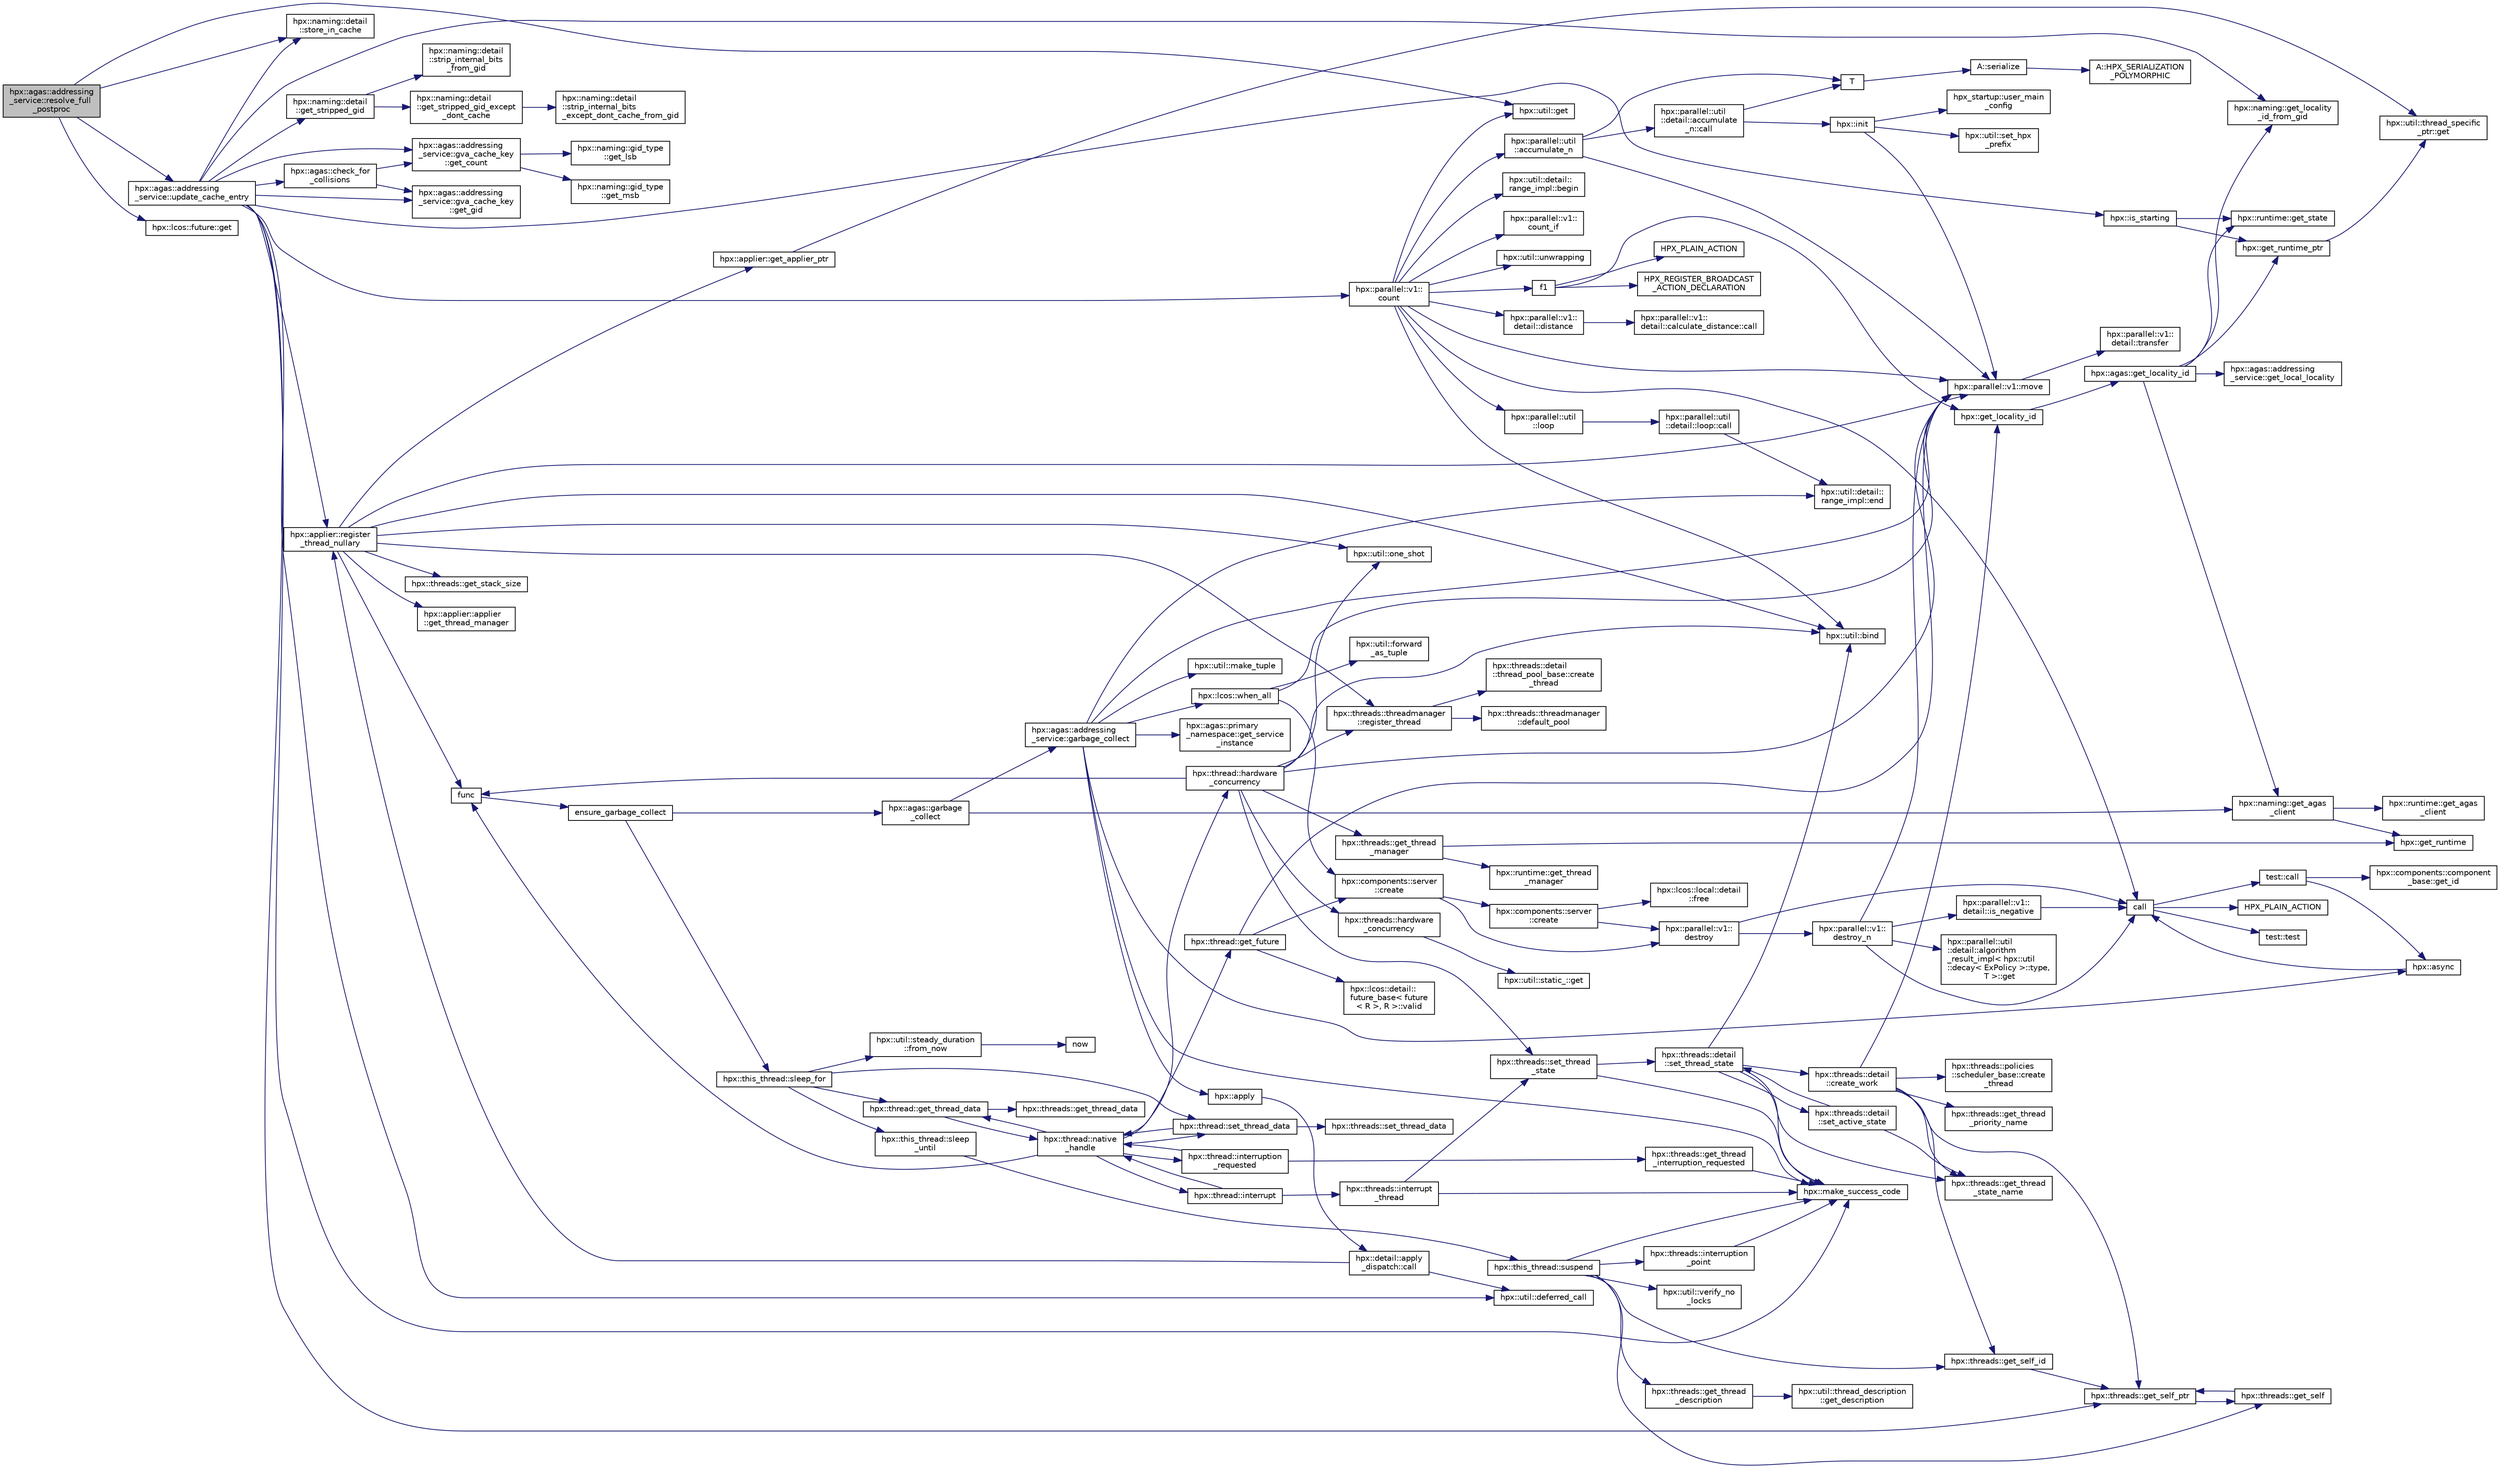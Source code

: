 digraph "hpx::agas::addressing_service::resolve_full_postproc"
{
  edge [fontname="Helvetica",fontsize="10",labelfontname="Helvetica",labelfontsize="10"];
  node [fontname="Helvetica",fontsize="10",shape=record];
  rankdir="LR";
  Node6642 [label="hpx::agas::addressing\l_service::resolve_full\l_postproc",height=0.2,width=0.4,color="black", fillcolor="grey75", style="filled", fontcolor="black"];
  Node6642 -> Node6643 [color="midnightblue",fontsize="10",style="solid",fontname="Helvetica"];
  Node6643 [label="hpx::util::get",height=0.2,width=0.4,color="black", fillcolor="white", style="filled",URL="$df/dad/namespacehpx_1_1util.html#a5cbd3c41f03f4d4acaedaa4777e3cc02"];
  Node6642 -> Node6644 [color="midnightblue",fontsize="10",style="solid",fontname="Helvetica"];
  Node6644 [label="hpx::lcos::future::get",height=0.2,width=0.4,color="black", fillcolor="white", style="filled",URL="$d0/d33/classhpx_1_1lcos_1_1future.html#a8c28269486d5620ac48af349f17bb41c"];
  Node6642 -> Node6645 [color="midnightblue",fontsize="10",style="solid",fontname="Helvetica"];
  Node6645 [label="hpx::naming::detail\l::store_in_cache",height=0.2,width=0.4,color="black", fillcolor="white", style="filled",URL="$d5/d18/namespacehpx_1_1naming_1_1detail.html#a58e1ddcbd72ed4042377e11f32abf3fa"];
  Node6642 -> Node6646 [color="midnightblue",fontsize="10",style="solid",fontname="Helvetica"];
  Node6646 [label="hpx::agas::addressing\l_service::update_cache_entry",height=0.2,width=0.4,color="black", fillcolor="white", style="filled",URL="$db/d58/structhpx_1_1agas_1_1addressing__service.html#ab49f7530592fc5c804c94720b8ffd61d"];
  Node6646 -> Node6647 [color="midnightblue",fontsize="10",style="solid",fontname="Helvetica"];
  Node6647 [label="hpx::make_success_code",height=0.2,width=0.4,color="black", fillcolor="white", style="filled",URL="$d8/d83/namespacehpx.html#a0e8512a8f49e2a6c8185061181419d8f",tooltip="Returns error_code(hpx::success, \"success\", mode). "];
  Node6646 -> Node6645 [color="midnightblue",fontsize="10",style="solid",fontname="Helvetica"];
  Node6646 -> Node6648 [color="midnightblue",fontsize="10",style="solid",fontname="Helvetica"];
  Node6648 [label="hpx::naming::detail\l::get_stripped_gid",height=0.2,width=0.4,color="black", fillcolor="white", style="filled",URL="$d5/d18/namespacehpx_1_1naming_1_1detail.html#ad3a849cb7ebd5dccf9aefadccc21dd89"];
  Node6648 -> Node6649 [color="midnightblue",fontsize="10",style="solid",fontname="Helvetica"];
  Node6649 [label="hpx::naming::detail\l::strip_internal_bits\l_from_gid",height=0.2,width=0.4,color="black", fillcolor="white", style="filled",URL="$d5/d18/namespacehpx_1_1naming_1_1detail.html#a95cca4d4bc82a9da3e804b225b03dfaf"];
  Node6648 -> Node6650 [color="midnightblue",fontsize="10",style="solid",fontname="Helvetica"];
  Node6650 [label="hpx::naming::detail\l::get_stripped_gid_except\l_dont_cache",height=0.2,width=0.4,color="black", fillcolor="white", style="filled",URL="$d5/d18/namespacehpx_1_1naming_1_1detail.html#a1ab848588112d0f7fac377a15692c9cc"];
  Node6650 -> Node6651 [color="midnightblue",fontsize="10",style="solid",fontname="Helvetica"];
  Node6651 [label="hpx::naming::detail\l::strip_internal_bits\l_except_dont_cache_from_gid",height=0.2,width=0.4,color="black", fillcolor="white", style="filled",URL="$d5/d18/namespacehpx_1_1naming_1_1detail.html#aabeb51a92376c6bfb9cf31bf9ff0c4cc"];
  Node6646 -> Node6652 [color="midnightblue",fontsize="10",style="solid",fontname="Helvetica"];
  Node6652 [label="hpx::naming::get_locality\l_id_from_gid",height=0.2,width=0.4,color="black", fillcolor="white", style="filled",URL="$d4/dc9/namespacehpx_1_1naming.html#a7fd43037784560bd04fda9b49e33529f"];
  Node6646 -> Node6653 [color="midnightblue",fontsize="10",style="solid",fontname="Helvetica"];
  Node6653 [label="hpx::threads::get_self_ptr",height=0.2,width=0.4,color="black", fillcolor="white", style="filled",URL="$d7/d28/namespacehpx_1_1threads.html#a22877ae347ad884cde3a51397dad6c53"];
  Node6653 -> Node6654 [color="midnightblue",fontsize="10",style="solid",fontname="Helvetica"];
  Node6654 [label="hpx::threads::get_self",height=0.2,width=0.4,color="black", fillcolor="white", style="filled",URL="$d7/d28/namespacehpx_1_1threads.html#a07daf4d6d29233f20d66d41ab7b5b8e8"];
  Node6654 -> Node6653 [color="midnightblue",fontsize="10",style="solid",fontname="Helvetica"];
  Node6646 -> Node6655 [color="midnightblue",fontsize="10",style="solid",fontname="Helvetica"];
  Node6655 [label="hpx::is_starting",height=0.2,width=0.4,color="black", fillcolor="white", style="filled",URL="$d8/d83/namespacehpx.html#ab3ff61647293cfe9b7c3060fee8445a5",tooltip="Test whether the runtime system is currently being started. "];
  Node6655 -> Node6656 [color="midnightblue",fontsize="10",style="solid",fontname="Helvetica"];
  Node6656 [label="hpx::get_runtime_ptr",height=0.2,width=0.4,color="black", fillcolor="white", style="filled",URL="$d8/d83/namespacehpx.html#af29daf2bb3e01b4d6495a1742b6cce64"];
  Node6656 -> Node6657 [color="midnightblue",fontsize="10",style="solid",fontname="Helvetica"];
  Node6657 [label="hpx::util::thread_specific\l_ptr::get",height=0.2,width=0.4,color="black", fillcolor="white", style="filled",URL="$d4/d4c/structhpx_1_1util_1_1thread__specific__ptr.html#a3b27d8520710478aa41d1f74206bdba9"];
  Node6655 -> Node6658 [color="midnightblue",fontsize="10",style="solid",fontname="Helvetica"];
  Node6658 [label="hpx::runtime::get_state",height=0.2,width=0.4,color="black", fillcolor="white", style="filled",URL="$d0/d7b/classhpx_1_1runtime.html#ab405f80e060dac95d624520f38b0524c"];
  Node6646 -> Node6659 [color="midnightblue",fontsize="10",style="solid",fontname="Helvetica"];
  Node6659 [label="hpx::applier::register\l_thread_nullary",height=0.2,width=0.4,color="black", fillcolor="white", style="filled",URL="$d8/dcb/namespacehpx_1_1applier.html#a401cd1145927e58d74d1eb52aaccd936"];
  Node6659 -> Node6660 [color="midnightblue",fontsize="10",style="solid",fontname="Helvetica"];
  Node6660 [label="hpx::applier::get_applier_ptr",height=0.2,width=0.4,color="black", fillcolor="white", style="filled",URL="$d8/dcb/namespacehpx_1_1applier.html#a617483cf2b77ad3a0aa428ade7b35299"];
  Node6660 -> Node6657 [color="midnightblue",fontsize="10",style="solid",fontname="Helvetica"];
  Node6659 -> Node6661 [color="midnightblue",fontsize="10",style="solid",fontname="Helvetica"];
  Node6661 [label="func",height=0.2,width=0.4,color="black", fillcolor="white", style="filled",URL="$d8/dfd/id__type__ref__counting__1032_8cpp.html#ab811b86ea5107ffb3351fcaa29d2c652"];
  Node6661 -> Node6662 [color="midnightblue",fontsize="10",style="solid",fontname="Helvetica"];
  Node6662 [label="ensure_garbage_collect",height=0.2,width=0.4,color="black", fillcolor="white", style="filled",URL="$d8/dfd/id__type__ref__counting__1032_8cpp.html#a5264b94bf7c262ac0e521fb290d476d5"];
  Node6662 -> Node6663 [color="midnightblue",fontsize="10",style="solid",fontname="Helvetica"];
  Node6663 [label="hpx::this_thread::sleep_for",height=0.2,width=0.4,color="black", fillcolor="white", style="filled",URL="$d9/d52/namespacehpx_1_1this__thread.html#afc042a5a5fa52eef2d1d177a343435cf"];
  Node6663 -> Node6664 [color="midnightblue",fontsize="10",style="solid",fontname="Helvetica"];
  Node6664 [label="hpx::this_thread::sleep\l_until",height=0.2,width=0.4,color="black", fillcolor="white", style="filled",URL="$d9/d52/namespacehpx_1_1this__thread.html#ae12a853980115b23ff0ab8ca06622658"];
  Node6664 -> Node6665 [color="midnightblue",fontsize="10",style="solid",fontname="Helvetica"];
  Node6665 [label="hpx::this_thread::suspend",height=0.2,width=0.4,color="black", fillcolor="white", style="filled",URL="$d9/d52/namespacehpx_1_1this__thread.html#aca220026fb3014c0881d129fe31c0073"];
  Node6665 -> Node6654 [color="midnightblue",fontsize="10",style="solid",fontname="Helvetica"];
  Node6665 -> Node6666 [color="midnightblue",fontsize="10",style="solid",fontname="Helvetica"];
  Node6666 [label="hpx::threads::get_self_id",height=0.2,width=0.4,color="black", fillcolor="white", style="filled",URL="$d7/d28/namespacehpx_1_1threads.html#afafe0f900b9fac3d4ed3c747625c1cfe"];
  Node6666 -> Node6653 [color="midnightblue",fontsize="10",style="solid",fontname="Helvetica"];
  Node6665 -> Node6667 [color="midnightblue",fontsize="10",style="solid",fontname="Helvetica"];
  Node6667 [label="hpx::threads::interruption\l_point",height=0.2,width=0.4,color="black", fillcolor="white", style="filled",URL="$d7/d28/namespacehpx_1_1threads.html#ada6ec56a12b050707311d8c628089059"];
  Node6667 -> Node6647 [color="midnightblue",fontsize="10",style="solid",fontname="Helvetica"];
  Node6665 -> Node6668 [color="midnightblue",fontsize="10",style="solid",fontname="Helvetica"];
  Node6668 [label="hpx::util::verify_no\l_locks",height=0.2,width=0.4,color="black", fillcolor="white", style="filled",URL="$df/dad/namespacehpx_1_1util.html#ae0e1837ee6f09b79b26c2e788d2e9fc9"];
  Node6665 -> Node6669 [color="midnightblue",fontsize="10",style="solid",fontname="Helvetica"];
  Node6669 [label="hpx::threads::get_thread\l_description",height=0.2,width=0.4,color="black", fillcolor="white", style="filled",URL="$d7/d28/namespacehpx_1_1threads.html#a42fc18a7a680f4e8bc633a4b4c956701"];
  Node6669 -> Node6670 [color="midnightblue",fontsize="10",style="solid",fontname="Helvetica"];
  Node6670 [label="hpx::util::thread_description\l::get_description",height=0.2,width=0.4,color="black", fillcolor="white", style="filled",URL="$df/d9e/structhpx_1_1util_1_1thread__description.html#a8c834e14eca6eb228188022577f9f952"];
  Node6665 -> Node6647 [color="midnightblue",fontsize="10",style="solid",fontname="Helvetica"];
  Node6663 -> Node6671 [color="midnightblue",fontsize="10",style="solid",fontname="Helvetica"];
  Node6671 [label="hpx::util::steady_duration\l::from_now",height=0.2,width=0.4,color="black", fillcolor="white", style="filled",URL="$d9/d4f/classhpx_1_1util_1_1steady__duration.html#a0132206d767cd0f7395507b40111a153"];
  Node6671 -> Node6672 [color="midnightblue",fontsize="10",style="solid",fontname="Helvetica"];
  Node6672 [label="now",height=0.2,width=0.4,color="black", fillcolor="white", style="filled",URL="$de/db3/1d__stencil__1__omp_8cpp.html#a89e9667753dccfac455bd37a7a3a7b16"];
  Node6663 -> Node6673 [color="midnightblue",fontsize="10",style="solid",fontname="Helvetica"];
  Node6673 [label="hpx::thread::get_thread_data",height=0.2,width=0.4,color="black", fillcolor="white", style="filled",URL="$de/d9b/classhpx_1_1thread.html#a4535ef82cec3b953d2c941d20e3e3904"];
  Node6673 -> Node6674 [color="midnightblue",fontsize="10",style="solid",fontname="Helvetica"];
  Node6674 [label="hpx::threads::get_thread_data",height=0.2,width=0.4,color="black", fillcolor="white", style="filled",URL="$d7/d28/namespacehpx_1_1threads.html#a8737931ff6303807225f735b2b384ae4"];
  Node6673 -> Node6675 [color="midnightblue",fontsize="10",style="solid",fontname="Helvetica"];
  Node6675 [label="hpx::thread::native\l_handle",height=0.2,width=0.4,color="black", fillcolor="white", style="filled",URL="$de/d9b/classhpx_1_1thread.html#acf48190d264ab64c1c4ec99d0b421b5a"];
  Node6675 -> Node6676 [color="midnightblue",fontsize="10",style="solid",fontname="Helvetica"];
  Node6676 [label="hpx::thread::hardware\l_concurrency",height=0.2,width=0.4,color="black", fillcolor="white", style="filled",URL="$de/d9b/classhpx_1_1thread.html#a8e4fff210e02485ba493bc3a2a956c03"];
  Node6676 -> Node6677 [color="midnightblue",fontsize="10",style="solid",fontname="Helvetica"];
  Node6677 [label="hpx::threads::hardware\l_concurrency",height=0.2,width=0.4,color="black", fillcolor="white", style="filled",URL="$d7/d28/namespacehpx_1_1threads.html#aa8752a235478d2ad7b5ac467b63ab527"];
  Node6677 -> Node6678 [color="midnightblue",fontsize="10",style="solid",fontname="Helvetica"];
  Node6678 [label="hpx::util::static_::get",height=0.2,width=0.4,color="black", fillcolor="white", style="filled",URL="$d3/dbb/structhpx_1_1util_1_1static__.html#a2967c633948a3bf17a3b5405ef5a8318"];
  Node6676 -> Node6661 [color="midnightblue",fontsize="10",style="solid",fontname="Helvetica"];
  Node6676 -> Node6679 [color="midnightblue",fontsize="10",style="solid",fontname="Helvetica"];
  Node6679 [label="hpx::util::bind",height=0.2,width=0.4,color="black", fillcolor="white", style="filled",URL="$df/dad/namespacehpx_1_1util.html#ad844caedf82a0173d6909d910c3e48c6"];
  Node6676 -> Node6680 [color="midnightblue",fontsize="10",style="solid",fontname="Helvetica"];
  Node6680 [label="hpx::util::one_shot",height=0.2,width=0.4,color="black", fillcolor="white", style="filled",URL="$df/dad/namespacehpx_1_1util.html#a273e61be42a72415291e0ec0a4f28c7a"];
  Node6676 -> Node6681 [color="midnightblue",fontsize="10",style="solid",fontname="Helvetica"];
  Node6681 [label="hpx::parallel::v1::move",height=0.2,width=0.4,color="black", fillcolor="white", style="filled",URL="$db/db9/namespacehpx_1_1parallel_1_1v1.html#aa7c4ede081ce786c9d1eb1adff495cfc"];
  Node6681 -> Node6682 [color="midnightblue",fontsize="10",style="solid",fontname="Helvetica"];
  Node6682 [label="hpx::parallel::v1::\ldetail::transfer",height=0.2,width=0.4,color="black", fillcolor="white", style="filled",URL="$d2/ddd/namespacehpx_1_1parallel_1_1v1_1_1detail.html#ab1b56a05e1885ca7cc7ffa1804dd2f3c"];
  Node6676 -> Node6683 [color="midnightblue",fontsize="10",style="solid",fontname="Helvetica"];
  Node6683 [label="hpx::threads::get_thread\l_manager",height=0.2,width=0.4,color="black", fillcolor="white", style="filled",URL="$d7/d28/namespacehpx_1_1threads.html#a076973c3a53beadde7d967e22c4f6cce"];
  Node6683 -> Node6684 [color="midnightblue",fontsize="10",style="solid",fontname="Helvetica"];
  Node6684 [label="hpx::get_runtime",height=0.2,width=0.4,color="black", fillcolor="white", style="filled",URL="$d8/d83/namespacehpx.html#aef902cc6c7dd3b9fbadf34d1e850a070"];
  Node6683 -> Node6685 [color="midnightblue",fontsize="10",style="solid",fontname="Helvetica"];
  Node6685 [label="hpx::runtime::get_thread\l_manager",height=0.2,width=0.4,color="black", fillcolor="white", style="filled",URL="$d0/d7b/classhpx_1_1runtime.html#a865b12d57fcd44a8d3dda3e35414f563"];
  Node6676 -> Node6686 [color="midnightblue",fontsize="10",style="solid",fontname="Helvetica"];
  Node6686 [label="hpx::threads::threadmanager\l::register_thread",height=0.2,width=0.4,color="black", fillcolor="white", style="filled",URL="$d5/daa/classhpx_1_1threads_1_1threadmanager.html#a7f79c7578e08a60ca45eb276ce8133d8"];
  Node6686 -> Node6687 [color="midnightblue",fontsize="10",style="solid",fontname="Helvetica"];
  Node6687 [label="hpx::threads::threadmanager\l::default_pool",height=0.2,width=0.4,color="black", fillcolor="white", style="filled",URL="$d5/daa/classhpx_1_1threads_1_1threadmanager.html#a851f067d03b5dd1c5e6a9a6a841e05df"];
  Node6686 -> Node6688 [color="midnightblue",fontsize="10",style="solid",fontname="Helvetica"];
  Node6688 [label="hpx::threads::detail\l::thread_pool_base::create\l_thread",height=0.2,width=0.4,color="black", fillcolor="white", style="filled",URL="$de/dae/classhpx_1_1threads_1_1detail_1_1thread__pool__base.html#ad35d3779eef6f4528e62a26d71b34b34"];
  Node6676 -> Node6689 [color="midnightblue",fontsize="10",style="solid",fontname="Helvetica"];
  Node6689 [label="hpx::threads::set_thread\l_state",height=0.2,width=0.4,color="black", fillcolor="white", style="filled",URL="$d7/d28/namespacehpx_1_1threads.html#ac0690ad16ad778bcc79dcd727cc33025",tooltip="Set the thread state of the thread referenced by the thread_id id. "];
  Node6689 -> Node6647 [color="midnightblue",fontsize="10",style="solid",fontname="Helvetica"];
  Node6689 -> Node6690 [color="midnightblue",fontsize="10",style="solid",fontname="Helvetica"];
  Node6690 [label="hpx::threads::detail\l::set_thread_state",height=0.2,width=0.4,color="black", fillcolor="white", style="filled",URL="$d2/dd1/namespacehpx_1_1threads_1_1detail.html#af85ddc854c4a149bf1738eb1b111b9ab"];
  Node6690 -> Node6691 [color="midnightblue",fontsize="10",style="solid",fontname="Helvetica"];
  Node6691 [label="hpx::threads::get_thread\l_state_name",height=0.2,width=0.4,color="black", fillcolor="white", style="filled",URL="$d7/d28/namespacehpx_1_1threads.html#a26f91ea8d2195f165c033241c5cd11db"];
  Node6690 -> Node6647 [color="midnightblue",fontsize="10",style="solid",fontname="Helvetica"];
  Node6690 -> Node6679 [color="midnightblue",fontsize="10",style="solid",fontname="Helvetica"];
  Node6690 -> Node6692 [color="midnightblue",fontsize="10",style="solid",fontname="Helvetica"];
  Node6692 [label="hpx::threads::detail\l::set_active_state",height=0.2,width=0.4,color="black", fillcolor="white", style="filled",URL="$d2/dd1/namespacehpx_1_1threads_1_1detail.html#a45884a5bf04ad66a4f259231a3947e76"];
  Node6692 -> Node6691 [color="midnightblue",fontsize="10",style="solid",fontname="Helvetica"];
  Node6692 -> Node6690 [color="midnightblue",fontsize="10",style="solid",fontname="Helvetica"];
  Node6690 -> Node6693 [color="midnightblue",fontsize="10",style="solid",fontname="Helvetica"];
  Node6693 [label="hpx::threads::detail\l::create_work",height=0.2,width=0.4,color="black", fillcolor="white", style="filled",URL="$d2/dd1/namespacehpx_1_1threads_1_1detail.html#ae22384a3c1b1a1940032fad068fb54b1"];
  Node6693 -> Node6691 [color="midnightblue",fontsize="10",style="solid",fontname="Helvetica"];
  Node6693 -> Node6694 [color="midnightblue",fontsize="10",style="solid",fontname="Helvetica"];
  Node6694 [label="hpx::threads::get_thread\l_priority_name",height=0.2,width=0.4,color="black", fillcolor="white", style="filled",URL="$d7/d28/namespacehpx_1_1threads.html#a9c6b2fec0c1cf5b06ff83ce756ca6d42"];
  Node6693 -> Node6653 [color="midnightblue",fontsize="10",style="solid",fontname="Helvetica"];
  Node6693 -> Node6666 [color="midnightblue",fontsize="10",style="solid",fontname="Helvetica"];
  Node6693 -> Node6695 [color="midnightblue",fontsize="10",style="solid",fontname="Helvetica"];
  Node6695 [label="hpx::get_locality_id",height=0.2,width=0.4,color="black", fillcolor="white", style="filled",URL="$d8/d83/namespacehpx.html#a158d7c54a657bb364c1704033010697b",tooltip="Return the number of the locality this function is being called from. "];
  Node6695 -> Node6696 [color="midnightblue",fontsize="10",style="solid",fontname="Helvetica"];
  Node6696 [label="hpx::agas::get_locality_id",height=0.2,width=0.4,color="black", fillcolor="white", style="filled",URL="$dc/d54/namespacehpx_1_1agas.html#a491cc2ddecdf0f1a9129900caa6a4d3e"];
  Node6696 -> Node6656 [color="midnightblue",fontsize="10",style="solid",fontname="Helvetica"];
  Node6696 -> Node6658 [color="midnightblue",fontsize="10",style="solid",fontname="Helvetica"];
  Node6696 -> Node6697 [color="midnightblue",fontsize="10",style="solid",fontname="Helvetica"];
  Node6697 [label="hpx::naming::get_agas\l_client",height=0.2,width=0.4,color="black", fillcolor="white", style="filled",URL="$d4/dc9/namespacehpx_1_1naming.html#a0408fffd5d34b620712a801b0ae3b032"];
  Node6697 -> Node6684 [color="midnightblue",fontsize="10",style="solid",fontname="Helvetica"];
  Node6697 -> Node6698 [color="midnightblue",fontsize="10",style="solid",fontname="Helvetica"];
  Node6698 [label="hpx::runtime::get_agas\l_client",height=0.2,width=0.4,color="black", fillcolor="white", style="filled",URL="$d0/d7b/classhpx_1_1runtime.html#aeb5dddd30d6b9861669af8ad44d1a96a"];
  Node6696 -> Node6699 [color="midnightblue",fontsize="10",style="solid",fontname="Helvetica"];
  Node6699 [label="hpx::agas::addressing\l_service::get_local_locality",height=0.2,width=0.4,color="black", fillcolor="white", style="filled",URL="$db/d58/structhpx_1_1agas_1_1addressing__service.html#ab52c19a37c2a7a006c6c15f90ad0539c"];
  Node6696 -> Node6652 [color="midnightblue",fontsize="10",style="solid",fontname="Helvetica"];
  Node6693 -> Node6700 [color="midnightblue",fontsize="10",style="solid",fontname="Helvetica"];
  Node6700 [label="hpx::threads::policies\l::scheduler_base::create\l_thread",height=0.2,width=0.4,color="black", fillcolor="white", style="filled",URL="$dd/d7e/structhpx_1_1threads_1_1policies_1_1scheduler__base.html#ad3b05cd7f363cc8e8410ce368c3794e0"];
  Node6675 -> Node6701 [color="midnightblue",fontsize="10",style="solid",fontname="Helvetica"];
  Node6701 [label="hpx::thread::interrupt",height=0.2,width=0.4,color="black", fillcolor="white", style="filled",URL="$de/d9b/classhpx_1_1thread.html#ac34d0d033aa743c476a79dbc2e1a8a39"];
  Node6701 -> Node6702 [color="midnightblue",fontsize="10",style="solid",fontname="Helvetica"];
  Node6702 [label="hpx::threads::interrupt\l_thread",height=0.2,width=0.4,color="black", fillcolor="white", style="filled",URL="$d7/d28/namespacehpx_1_1threads.html#a6bdda1a2aab61b9b13d274b5155d7e73"];
  Node6702 -> Node6647 [color="midnightblue",fontsize="10",style="solid",fontname="Helvetica"];
  Node6702 -> Node6689 [color="midnightblue",fontsize="10",style="solid",fontname="Helvetica"];
  Node6701 -> Node6675 [color="midnightblue",fontsize="10",style="solid",fontname="Helvetica"];
  Node6675 -> Node6703 [color="midnightblue",fontsize="10",style="solid",fontname="Helvetica"];
  Node6703 [label="hpx::thread::interruption\l_requested",height=0.2,width=0.4,color="black", fillcolor="white", style="filled",URL="$de/d9b/classhpx_1_1thread.html#a33276bb4c20bbb0b1978944e18ef71b8"];
  Node6703 -> Node6704 [color="midnightblue",fontsize="10",style="solid",fontname="Helvetica"];
  Node6704 [label="hpx::threads::get_thread\l_interruption_requested",height=0.2,width=0.4,color="black", fillcolor="white", style="filled",URL="$d7/d28/namespacehpx_1_1threads.html#ae64a7fdb8b5c8bac7be0c8282672a03b"];
  Node6704 -> Node6647 [color="midnightblue",fontsize="10",style="solid",fontname="Helvetica"];
  Node6703 -> Node6675 [color="midnightblue",fontsize="10",style="solid",fontname="Helvetica"];
  Node6675 -> Node6705 [color="midnightblue",fontsize="10",style="solid",fontname="Helvetica"];
  Node6705 [label="hpx::thread::get_future",height=0.2,width=0.4,color="black", fillcolor="white", style="filled",URL="$de/d9b/classhpx_1_1thread.html#a87fdb0d8da826366fc190ed224900a64"];
  Node6705 -> Node6706 [color="midnightblue",fontsize="10",style="solid",fontname="Helvetica"];
  Node6706 [label="hpx::lcos::detail::\lfuture_base\< future\l\< R \>, R \>::valid",height=0.2,width=0.4,color="black", fillcolor="white", style="filled",URL="$d5/dd7/classhpx_1_1lcos_1_1detail_1_1future__base.html#aaf7beb7374815614363033bd96573e75"];
  Node6705 -> Node6707 [color="midnightblue",fontsize="10",style="solid",fontname="Helvetica"];
  Node6707 [label="hpx::components::server\l::create",height=0.2,width=0.4,color="black", fillcolor="white", style="filled",URL="$d2/da2/namespacehpx_1_1components_1_1server.html#ac776c89f3d68ceb910e8cee9fa937ab4",tooltip="Create arrays of components using their default constructor. "];
  Node6707 -> Node6708 [color="midnightblue",fontsize="10",style="solid",fontname="Helvetica"];
  Node6708 [label="hpx::components::server\l::create",height=0.2,width=0.4,color="black", fillcolor="white", style="filled",URL="$d2/da2/namespacehpx_1_1components_1_1server.html#a77d26de181c97b444565e230577981bd"];
  Node6708 -> Node6709 [color="midnightblue",fontsize="10",style="solid",fontname="Helvetica"];
  Node6709 [label="hpx::lcos::local::detail\l::free",height=0.2,width=0.4,color="black", fillcolor="white", style="filled",URL="$d4/dcb/namespacehpx_1_1lcos_1_1local_1_1detail.html#a55a940f019734e9bb045dc123cd80e48"];
  Node6708 -> Node6710 [color="midnightblue",fontsize="10",style="solid",fontname="Helvetica"];
  Node6710 [label="hpx::parallel::v1::\ldestroy",height=0.2,width=0.4,color="black", fillcolor="white", style="filled",URL="$db/db9/namespacehpx_1_1parallel_1_1v1.html#acf303558375048e8a7cc9a2c2e09477f"];
  Node6710 -> Node6711 [color="midnightblue",fontsize="10",style="solid",fontname="Helvetica"];
  Node6711 [label="call",height=0.2,width=0.4,color="black", fillcolor="white", style="filled",URL="$d2/d67/promise__1620_8cpp.html#a58357f0b82bc761e1d0b9091ed563a70"];
  Node6711 -> Node6712 [color="midnightblue",fontsize="10",style="solid",fontname="Helvetica"];
  Node6712 [label="test::test",height=0.2,width=0.4,color="black", fillcolor="white", style="filled",URL="$d8/d89/structtest.html#ab42d5ece712d716b04cb3f686f297a26"];
  Node6711 -> Node6713 [color="midnightblue",fontsize="10",style="solid",fontname="Helvetica"];
  Node6713 [label="HPX_PLAIN_ACTION",height=0.2,width=0.4,color="black", fillcolor="white", style="filled",URL="$d2/d67/promise__1620_8cpp.html#ab96aab827a4b1fcaf66cfe0ba83fef23"];
  Node6711 -> Node6714 [color="midnightblue",fontsize="10",style="solid",fontname="Helvetica"];
  Node6714 [label="test::call",height=0.2,width=0.4,color="black", fillcolor="white", style="filled",URL="$d8/d89/structtest.html#aeb29e7ed6518b9426ccf1344c52620ae"];
  Node6714 -> Node6715 [color="midnightblue",fontsize="10",style="solid",fontname="Helvetica"];
  Node6715 [label="hpx::async",height=0.2,width=0.4,color="black", fillcolor="white", style="filled",URL="$d8/d83/namespacehpx.html#acb7d8e37b73b823956ce144f9a57eaa4"];
  Node6715 -> Node6711 [color="midnightblue",fontsize="10",style="solid",fontname="Helvetica"];
  Node6714 -> Node6716 [color="midnightblue",fontsize="10",style="solid",fontname="Helvetica"];
  Node6716 [label="hpx::components::component\l_base::get_id",height=0.2,width=0.4,color="black", fillcolor="white", style="filled",URL="$d2/de6/classhpx_1_1components_1_1component__base.html#a4c8fd93514039bdf01c48d66d82b19cd"];
  Node6710 -> Node6717 [color="midnightblue",fontsize="10",style="solid",fontname="Helvetica"];
  Node6717 [label="hpx::parallel::v1::\ldestroy_n",height=0.2,width=0.4,color="black", fillcolor="white", style="filled",URL="$db/db9/namespacehpx_1_1parallel_1_1v1.html#a71d0691132a300690163f5636bcd5bd3"];
  Node6717 -> Node6718 [color="midnightblue",fontsize="10",style="solid",fontname="Helvetica"];
  Node6718 [label="hpx::parallel::v1::\ldetail::is_negative",height=0.2,width=0.4,color="black", fillcolor="white", style="filled",URL="$d2/ddd/namespacehpx_1_1parallel_1_1v1_1_1detail.html#adf2e40fc4b20ad0fd442ee3118a4d527"];
  Node6718 -> Node6711 [color="midnightblue",fontsize="10",style="solid",fontname="Helvetica"];
  Node6717 -> Node6719 [color="midnightblue",fontsize="10",style="solid",fontname="Helvetica"];
  Node6719 [label="hpx::parallel::util\l::detail::algorithm\l_result_impl\< hpx::util\l::decay\< ExPolicy \>::type,\l T \>::get",height=0.2,width=0.4,color="black", fillcolor="white", style="filled",URL="$d2/d42/structhpx_1_1parallel_1_1util_1_1detail_1_1algorithm__result__impl.html#ab5b051e8ec74eff5e0e62fd63f5d377e"];
  Node6717 -> Node6681 [color="midnightblue",fontsize="10",style="solid",fontname="Helvetica"];
  Node6717 -> Node6711 [color="midnightblue",fontsize="10",style="solid",fontname="Helvetica"];
  Node6707 -> Node6710 [color="midnightblue",fontsize="10",style="solid",fontname="Helvetica"];
  Node6705 -> Node6681 [color="midnightblue",fontsize="10",style="solid",fontname="Helvetica"];
  Node6675 -> Node6673 [color="midnightblue",fontsize="10",style="solid",fontname="Helvetica"];
  Node6675 -> Node6720 [color="midnightblue",fontsize="10",style="solid",fontname="Helvetica"];
  Node6720 [label="hpx::thread::set_thread_data",height=0.2,width=0.4,color="black", fillcolor="white", style="filled",URL="$de/d9b/classhpx_1_1thread.html#a7317a3cf5251f3b33c990449570d4cea"];
  Node6720 -> Node6721 [color="midnightblue",fontsize="10",style="solid",fontname="Helvetica"];
  Node6721 [label="hpx::threads::set_thread_data",height=0.2,width=0.4,color="black", fillcolor="white", style="filled",URL="$d7/d28/namespacehpx_1_1threads.html#a00a625acc149fce3ae38e4340454acf7"];
  Node6720 -> Node6675 [color="midnightblue",fontsize="10",style="solid",fontname="Helvetica"];
  Node6675 -> Node6661 [color="midnightblue",fontsize="10",style="solid",fontname="Helvetica"];
  Node6663 -> Node6720 [color="midnightblue",fontsize="10",style="solid",fontname="Helvetica"];
  Node6662 -> Node6722 [color="midnightblue",fontsize="10",style="solid",fontname="Helvetica"];
  Node6722 [label="hpx::agas::garbage\l_collect",height=0.2,width=0.4,color="black", fillcolor="white", style="filled",URL="$dc/d54/namespacehpx_1_1agas.html#a951337adc4f9bd6df00a50737468e911"];
  Node6722 -> Node6697 [color="midnightblue",fontsize="10",style="solid",fontname="Helvetica"];
  Node6722 -> Node6723 [color="midnightblue",fontsize="10",style="solid",fontname="Helvetica"];
  Node6723 [label="hpx::agas::addressing\l_service::garbage_collect",height=0.2,width=0.4,color="black", fillcolor="white", style="filled",URL="$db/d58/structhpx_1_1agas_1_1addressing__service.html#a87dcae0eacf6e62d5103ebf516d86f63"];
  Node6723 -> Node6647 [color="midnightblue",fontsize="10",style="solid",fontname="Helvetica"];
  Node6723 -> Node6724 [color="midnightblue",fontsize="10",style="solid",fontname="Helvetica"];
  Node6724 [label="hpx::agas::primary\l_namespace::get_service\l_instance",height=0.2,width=0.4,color="black", fillcolor="white", style="filled",URL="$d1/d43/structhpx_1_1agas_1_1primary__namespace.html#a7630ff0f30ff8c23b13b4672c5350e2e"];
  Node6723 -> Node6725 [color="midnightblue",fontsize="10",style="solid",fontname="Helvetica"];
  Node6725 [label="hpx::util::make_tuple",height=0.2,width=0.4,color="black", fillcolor="white", style="filled",URL="$df/dad/namespacehpx_1_1util.html#a06fa74211a987d208e013f400a9f5328"];
  Node6723 -> Node6726 [color="midnightblue",fontsize="10",style="solid",fontname="Helvetica"];
  Node6726 [label="hpx::util::detail::\lrange_impl::end",height=0.2,width=0.4,color="black", fillcolor="white", style="filled",URL="$d4/d4a/namespacehpx_1_1util_1_1detail_1_1range__impl.html#afb2ea48b0902f52ee4d8b764807b4316"];
  Node6723 -> Node6727 [color="midnightblue",fontsize="10",style="solid",fontname="Helvetica"];
  Node6727 [label="hpx::apply",height=0.2,width=0.4,color="black", fillcolor="white", style="filled",URL="$d8/d83/namespacehpx.html#aa87762f0db0731d385f3fdfdb25d59fc"];
  Node6727 -> Node6728 [color="midnightblue",fontsize="10",style="solid",fontname="Helvetica"];
  Node6728 [label="hpx::detail::apply\l_dispatch::call",height=0.2,width=0.4,color="black", fillcolor="white", style="filled",URL="$db/de8/structhpx_1_1detail_1_1apply__dispatch.html#a0755fab16d281e74bcff0f8045be9459"];
  Node6728 -> Node6659 [color="midnightblue",fontsize="10",style="solid",fontname="Helvetica"];
  Node6728 -> Node6729 [color="midnightblue",fontsize="10",style="solid",fontname="Helvetica"];
  Node6729 [label="hpx::util::deferred_call",height=0.2,width=0.4,color="black", fillcolor="white", style="filled",URL="$df/dad/namespacehpx_1_1util.html#acdded623c658a7a3436f7e76bc9d881c"];
  Node6723 -> Node6681 [color="midnightblue",fontsize="10",style="solid",fontname="Helvetica"];
  Node6723 -> Node6715 [color="midnightblue",fontsize="10",style="solid",fontname="Helvetica"];
  Node6723 -> Node6730 [color="midnightblue",fontsize="10",style="solid",fontname="Helvetica"];
  Node6730 [label="hpx::lcos::when_all",height=0.2,width=0.4,color="black", fillcolor="white", style="filled",URL="$d2/dc9/namespacehpx_1_1lcos.html#a1a6fb024d8690923fb185d5aee204d54"];
  Node6730 -> Node6731 [color="midnightblue",fontsize="10",style="solid",fontname="Helvetica"];
  Node6731 [label="hpx::util::forward\l_as_tuple",height=0.2,width=0.4,color="black", fillcolor="white", style="filled",URL="$df/dad/namespacehpx_1_1util.html#ab7c31e3f24c3302a4f67b6735a6fa597"];
  Node6730 -> Node6681 [color="midnightblue",fontsize="10",style="solid",fontname="Helvetica"];
  Node6730 -> Node6707 [color="midnightblue",fontsize="10",style="solid",fontname="Helvetica"];
  Node6659 -> Node6679 [color="midnightblue",fontsize="10",style="solid",fontname="Helvetica"];
  Node6659 -> Node6680 [color="midnightblue",fontsize="10",style="solid",fontname="Helvetica"];
  Node6659 -> Node6681 [color="midnightblue",fontsize="10",style="solid",fontname="Helvetica"];
  Node6659 -> Node6732 [color="midnightblue",fontsize="10",style="solid",fontname="Helvetica"];
  Node6732 [label="hpx::threads::get_stack_size",height=0.2,width=0.4,color="black", fillcolor="white", style="filled",URL="$d7/d28/namespacehpx_1_1threads.html#af597241b3c2785150be206737ca04aa6",tooltip="The get_stack_size function is part of the thread related API. It. "];
  Node6659 -> Node6733 [color="midnightblue",fontsize="10",style="solid",fontname="Helvetica"];
  Node6733 [label="hpx::applier::applier\l::get_thread_manager",height=0.2,width=0.4,color="black", fillcolor="white", style="filled",URL="$da/dcb/classhpx_1_1applier_1_1applier.html#acc36d583973701e573be39da97bba866",tooltip="Access the thread-manager instance associated with this applier. "];
  Node6659 -> Node6686 [color="midnightblue",fontsize="10",style="solid",fontname="Helvetica"];
  Node6646 -> Node6729 [color="midnightblue",fontsize="10",style="solid",fontname="Helvetica"];
  Node6646 -> Node6734 [color="midnightblue",fontsize="10",style="solid",fontname="Helvetica"];
  Node6734 [label="hpx::parallel::v1::\lcount",height=0.2,width=0.4,color="black", fillcolor="white", style="filled",URL="$db/db9/namespacehpx_1_1parallel_1_1v1.html#a19d058114a2bd44801aab4176b188e23"];
  Node6734 -> Node6735 [color="midnightblue",fontsize="10",style="solid",fontname="Helvetica"];
  Node6735 [label="hpx::parallel::v1::\lcount_if",height=0.2,width=0.4,color="black", fillcolor="white", style="filled",URL="$db/db9/namespacehpx_1_1parallel_1_1v1.html#ad836ff017ec208c2d6388a9b47b05ce0"];
  Node6734 -> Node6736 [color="midnightblue",fontsize="10",style="solid",fontname="Helvetica"];
  Node6736 [label="f1",height=0.2,width=0.4,color="black", fillcolor="white", style="filled",URL="$d8/d8b/broadcast_8cpp.html#a1751fbd41f2529b84514a9dbd767959a"];
  Node6736 -> Node6695 [color="midnightblue",fontsize="10",style="solid",fontname="Helvetica"];
  Node6736 -> Node6737 [color="midnightblue",fontsize="10",style="solid",fontname="Helvetica"];
  Node6737 [label="HPX_PLAIN_ACTION",height=0.2,width=0.4,color="black", fillcolor="white", style="filled",URL="$d8/d8b/broadcast_8cpp.html#a19685a0394ce6a99351f7a679f6eeefc"];
  Node6736 -> Node6738 [color="midnightblue",fontsize="10",style="solid",fontname="Helvetica"];
  Node6738 [label="HPX_REGISTER_BROADCAST\l_ACTION_DECLARATION",height=0.2,width=0.4,color="black", fillcolor="white", style="filled",URL="$d7/d38/addressing__service_8cpp.html#a573d764d9cb34eec46a4bdffcf07875f"];
  Node6734 -> Node6739 [color="midnightblue",fontsize="10",style="solid",fontname="Helvetica"];
  Node6739 [label="hpx::parallel::util\l::loop",height=0.2,width=0.4,color="black", fillcolor="white", style="filled",URL="$df/dc6/namespacehpx_1_1parallel_1_1util.html#a3f434e00f42929aac85debb8c5782213"];
  Node6739 -> Node6740 [color="midnightblue",fontsize="10",style="solid",fontname="Helvetica"];
  Node6740 [label="hpx::parallel::util\l::detail::loop::call",height=0.2,width=0.4,color="black", fillcolor="white", style="filled",URL="$da/d06/structhpx_1_1parallel_1_1util_1_1detail_1_1loop.html#a5c5e8dbda782f09cdb7bc2509e3bf09e"];
  Node6740 -> Node6726 [color="midnightblue",fontsize="10",style="solid",fontname="Helvetica"];
  Node6734 -> Node6679 [color="midnightblue",fontsize="10",style="solid",fontname="Helvetica"];
  Node6734 -> Node6681 [color="midnightblue",fontsize="10",style="solid",fontname="Helvetica"];
  Node6734 -> Node6643 [color="midnightblue",fontsize="10",style="solid",fontname="Helvetica"];
  Node6734 -> Node6711 [color="midnightblue",fontsize="10",style="solid",fontname="Helvetica"];
  Node6734 -> Node6741 [color="midnightblue",fontsize="10",style="solid",fontname="Helvetica"];
  Node6741 [label="hpx::parallel::v1::\ldetail::distance",height=0.2,width=0.4,color="black", fillcolor="white", style="filled",URL="$d2/ddd/namespacehpx_1_1parallel_1_1v1_1_1detail.html#a6bea3c6a5f470cad11f27ee6bab4a33f"];
  Node6741 -> Node6742 [color="midnightblue",fontsize="10",style="solid",fontname="Helvetica"];
  Node6742 [label="hpx::parallel::v1::\ldetail::calculate_distance::call",height=0.2,width=0.4,color="black", fillcolor="white", style="filled",URL="$db/dfa/structhpx_1_1parallel_1_1v1_1_1detail_1_1calculate__distance.html#a950a6627830a7d019ac0e734b0a447bf"];
  Node6734 -> Node6743 [color="midnightblue",fontsize="10",style="solid",fontname="Helvetica"];
  Node6743 [label="hpx::util::unwrapping",height=0.2,width=0.4,color="black", fillcolor="white", style="filled",URL="$df/dad/namespacehpx_1_1util.html#a7529d9ac687684c33403cdd1f9cef8e4"];
  Node6734 -> Node6744 [color="midnightblue",fontsize="10",style="solid",fontname="Helvetica"];
  Node6744 [label="hpx::parallel::util\l::accumulate_n",height=0.2,width=0.4,color="black", fillcolor="white", style="filled",URL="$df/dc6/namespacehpx_1_1parallel_1_1util.html#af19f9a2722f97c2247ea5d0dbb5e2d25"];
  Node6744 -> Node6745 [color="midnightblue",fontsize="10",style="solid",fontname="Helvetica"];
  Node6745 [label="hpx::parallel::util\l::detail::accumulate\l_n::call",height=0.2,width=0.4,color="black", fillcolor="white", style="filled",URL="$d8/d3b/structhpx_1_1parallel_1_1util_1_1detail_1_1accumulate__n.html#a765aceb8ab313fc92f7c4aaf70ccca8f"];
  Node6745 -> Node6746 [color="midnightblue",fontsize="10",style="solid",fontname="Helvetica"];
  Node6746 [label="hpx::init",height=0.2,width=0.4,color="black", fillcolor="white", style="filled",URL="$d8/d83/namespacehpx.html#a3c694ea960b47c56b33351ba16e3d76b",tooltip="Main entry point for launching the HPX runtime system. "];
  Node6746 -> Node6747 [color="midnightblue",fontsize="10",style="solid",fontname="Helvetica"];
  Node6747 [label="hpx::util::set_hpx\l_prefix",height=0.2,width=0.4,color="black", fillcolor="white", style="filled",URL="$df/dad/namespacehpx_1_1util.html#ae40a23c1ba0a48d9304dcf717a95793e"];
  Node6746 -> Node6748 [color="midnightblue",fontsize="10",style="solid",fontname="Helvetica"];
  Node6748 [label="hpx_startup::user_main\l_config",height=0.2,width=0.4,color="black", fillcolor="white", style="filled",URL="$d3/dd2/namespacehpx__startup.html#aaac571d88bd3912a4225a23eb3261637"];
  Node6746 -> Node6681 [color="midnightblue",fontsize="10",style="solid",fontname="Helvetica"];
  Node6745 -> Node6749 [color="midnightblue",fontsize="10",style="solid",fontname="Helvetica"];
  Node6749 [label="T",height=0.2,width=0.4,color="black", fillcolor="white", style="filled",URL="$db/d33/polymorphic__semiintrusive__template_8cpp.html#ad187658f9cb91c1312b39ae7e896f1ea"];
  Node6749 -> Node6750 [color="midnightblue",fontsize="10",style="solid",fontname="Helvetica"];
  Node6750 [label="A::serialize",height=0.2,width=0.4,color="black", fillcolor="white", style="filled",URL="$d7/da0/struct_a.html#a5f5c287cf471e274ed9dda0da1592212"];
  Node6750 -> Node6751 [color="midnightblue",fontsize="10",style="solid",fontname="Helvetica"];
  Node6751 [label="A::HPX_SERIALIZATION\l_POLYMORPHIC",height=0.2,width=0.4,color="black", fillcolor="white", style="filled",URL="$d7/da0/struct_a.html#ada978cc156cebbafddb1f3aa4c01918c"];
  Node6744 -> Node6681 [color="midnightblue",fontsize="10",style="solid",fontname="Helvetica"];
  Node6744 -> Node6749 [color="midnightblue",fontsize="10",style="solid",fontname="Helvetica"];
  Node6734 -> Node6752 [color="midnightblue",fontsize="10",style="solid",fontname="Helvetica"];
  Node6752 [label="hpx::util::detail::\lrange_impl::begin",height=0.2,width=0.4,color="black", fillcolor="white", style="filled",URL="$d4/d4a/namespacehpx_1_1util_1_1detail_1_1range__impl.html#a31e165df2b865cdd961f35ce938db41a"];
  Node6646 -> Node6753 [color="midnightblue",fontsize="10",style="solid",fontname="Helvetica"];
  Node6753 [label="hpx::agas::check_for\l_collisions",height=0.2,width=0.4,color="black", fillcolor="white", style="filled",URL="$dc/d54/namespacehpx_1_1agas.html#a4d42d0de49a9b04ee1dc7011f5a43b53"];
  Node6753 -> Node6754 [color="midnightblue",fontsize="10",style="solid",fontname="Helvetica"];
  Node6754 [label="hpx::agas::addressing\l_service::gva_cache_key\l::get_gid",height=0.2,width=0.4,color="black", fillcolor="white", style="filled",URL="$d0/d9c/structhpx_1_1agas_1_1addressing__service_1_1gva__cache__key.html#a708ed959cf225ceef95f3328a99e29ff"];
  Node6753 -> Node6755 [color="midnightblue",fontsize="10",style="solid",fontname="Helvetica"];
  Node6755 [label="hpx::agas::addressing\l_service::gva_cache_key\l::get_count",height=0.2,width=0.4,color="black", fillcolor="white", style="filled",URL="$d0/d9c/structhpx_1_1agas_1_1addressing__service_1_1gva__cache__key.html#a3568b745efded9c94e11f1f175928a40"];
  Node6755 -> Node6756 [color="midnightblue",fontsize="10",style="solid",fontname="Helvetica"];
  Node6756 [label="hpx::naming::gid_type\l::get_msb",height=0.2,width=0.4,color="black", fillcolor="white", style="filled",URL="$d3/d67/structhpx_1_1naming_1_1gid__type.html#a31d0fb49a563fb184fecaabdced4dcd9"];
  Node6755 -> Node6757 [color="midnightblue",fontsize="10",style="solid",fontname="Helvetica"];
  Node6757 [label="hpx::naming::gid_type\l::get_lsb",height=0.2,width=0.4,color="black", fillcolor="white", style="filled",URL="$d3/d67/structhpx_1_1naming_1_1gid__type.html#ad7dfeee6436c3b055ee759590b09b4a5"];
  Node6646 -> Node6754 [color="midnightblue",fontsize="10",style="solid",fontname="Helvetica"];
  Node6646 -> Node6755 [color="midnightblue",fontsize="10",style="solid",fontname="Helvetica"];
}
